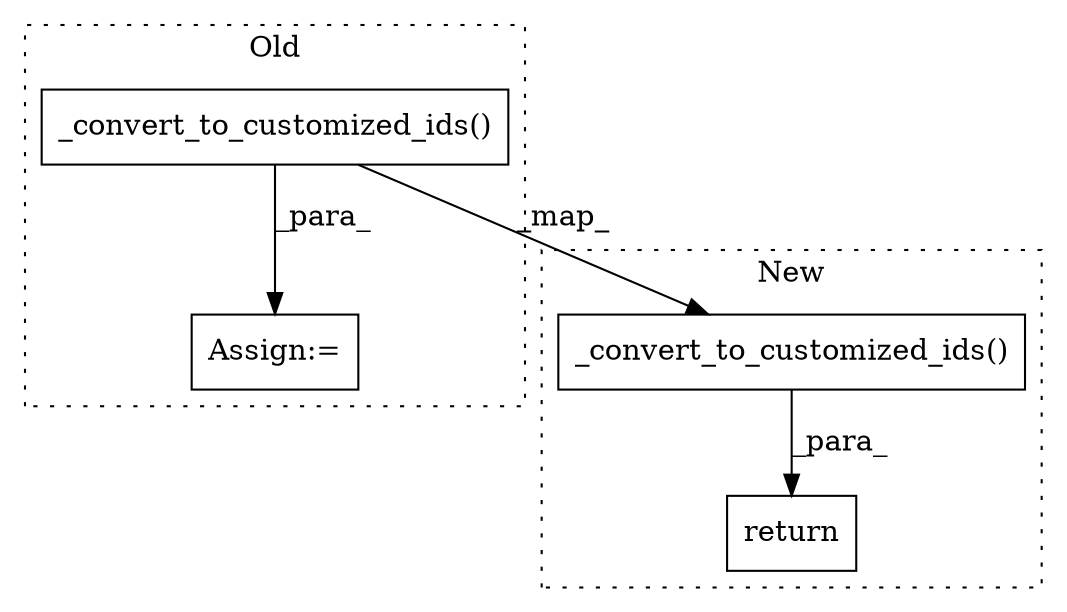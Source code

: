digraph G {
subgraph cluster0 {
1 [label="_convert_to_customized_ids()" a="75" s="2370,2406" l="32,1" shape="box"];
3 [label="Assign:=" a="68" s="2367" l="3" shape="box"];
label = "Old";
style="dotted";
}
subgraph cluster1 {
2 [label="_convert_to_customized_ids()" a="75" s="1974,2010" l="32,1" shape="box"];
4 [label="return" a="93" s="1967" l="7" shape="box"];
label = "New";
style="dotted";
}
1 -> 2 [label="_map_"];
1 -> 3 [label="_para_"];
2 -> 4 [label="_para_"];
}